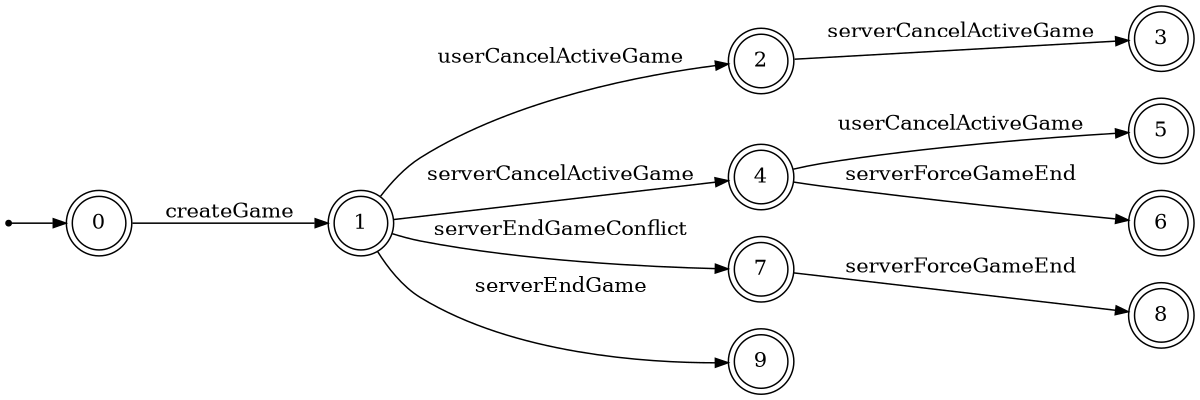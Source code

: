 digraph {
	ranksep=0.5 size="8, 8"
	rankdir=LR
	Initial [label="" fontsize=14.0 shape=point]
	0 [fontsize=14.0 shape=doublecircle]
	1 [fontsize=14.0 shape=doublecircle]
	2 [fontsize=14.0 shape=doublecircle]
	3 [fontsize=14.0 shape=doublecircle]
	4 [fontsize=14.0 shape=doublecircle]
	5 [fontsize=14.0 shape=doublecircle]
	6 [fontsize=14.0 shape=doublecircle]
	7 [fontsize=14.0 shape=doublecircle]
	8 [fontsize=14.0 shape=doublecircle]
	9 [fontsize=14.0 shape=doublecircle]
	Initial -> 0 [arrowsize=0.85]
	0 -> 1 [label=" createGame " arrowsize=0.85 fontsize=14.0]
	1 -> 9 [label=" serverEndGame " arrowsize=0.85 fontsize=14.0]
	1 -> 7 [label=" serverEndGameConflict " arrowsize=0.85 fontsize=14.0]
	1 -> 4 [label=" serverCancelActiveGame " arrowsize=0.85 fontsize=14.0]
	1 -> 2 [label=" userCancelActiveGame " arrowsize=0.85 fontsize=14.0]
	2 -> 3 [label=" serverCancelActiveGame " arrowsize=0.85 fontsize=14.0]
	4 -> 6 [label=" serverForceGameEnd " arrowsize=0.85 fontsize=14.0]
	4 -> 5 [label=" userCancelActiveGame " arrowsize=0.85 fontsize=14.0]
	7 -> 8 [label=" serverForceGameEnd " arrowsize=0.85 fontsize=14.0]
}
